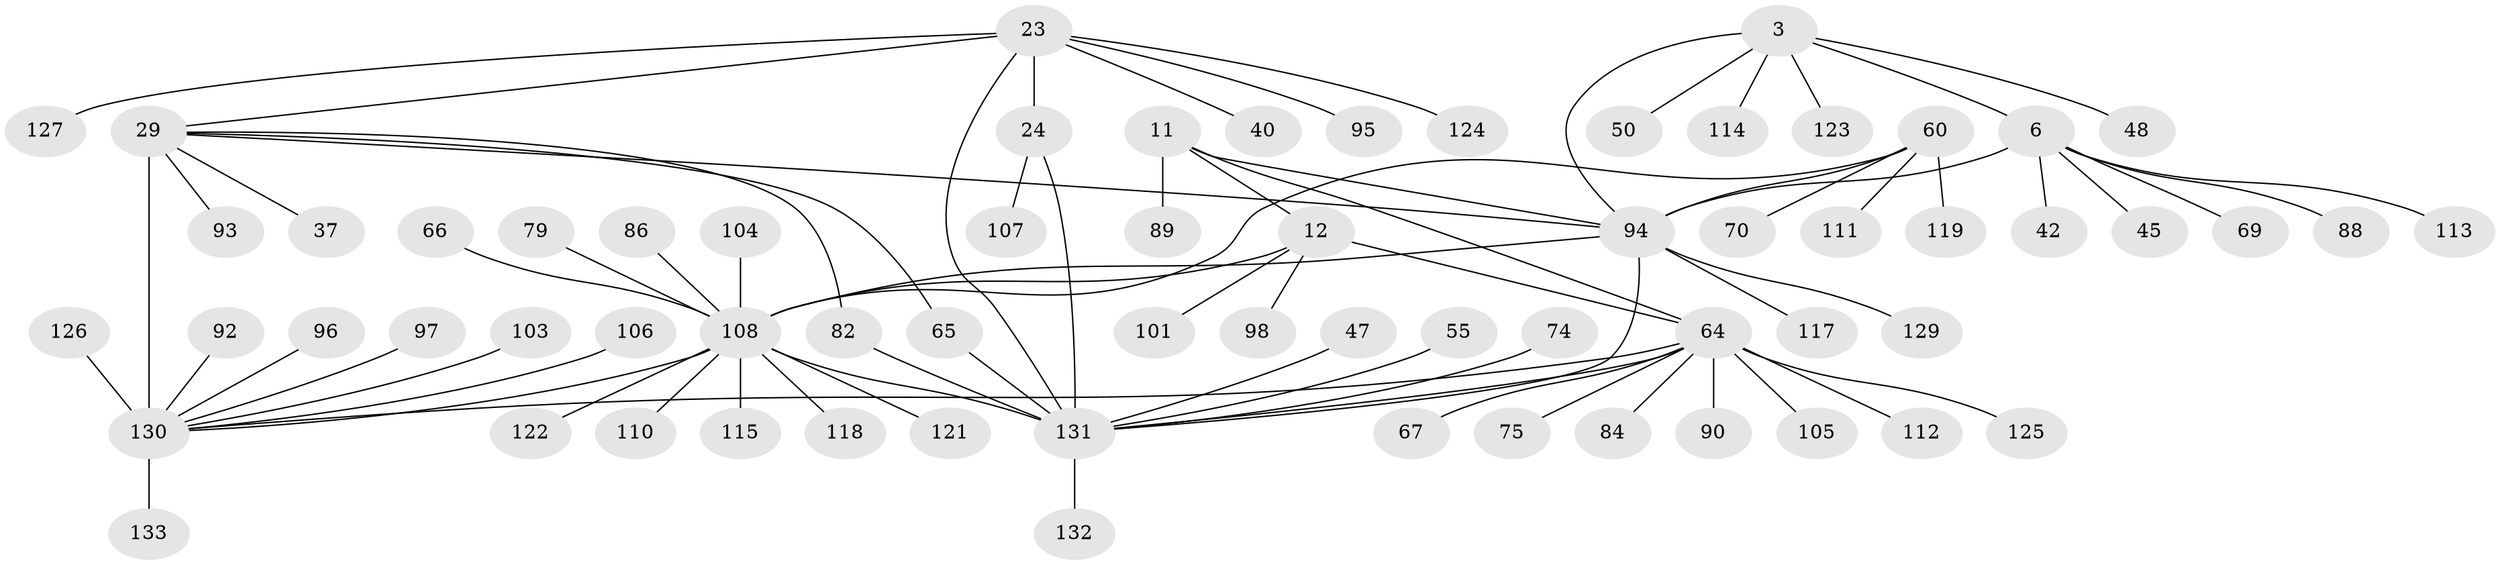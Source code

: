 // original degree distribution, {10: 0.03759398496240601, 7: 0.03759398496240601, 12: 0.015037593984962405, 8: 0.05263157894736842, 6: 0.03007518796992481, 14: 0.007518796992481203, 9: 0.007518796992481203, 11: 0.022556390977443608, 13: 0.007518796992481203, 5: 0.007518796992481203, 4: 0.015037593984962405, 1: 0.5789473684210527, 2: 0.13533834586466165, 3: 0.045112781954887216}
// Generated by graph-tools (version 1.1) at 2025/55/03/09/25 04:55:30]
// undirected, 66 vertices, 77 edges
graph export_dot {
graph [start="1"]
  node [color=gray90,style=filled];
  3 [super="+2"];
  6 [super="+4"];
  11 [super="+7"];
  12 [super="+9"];
  23 [super="+21"];
  24 [super="+22"];
  29 [super="+28"];
  37;
  40;
  42 [super="+39"];
  45;
  47;
  48;
  50;
  55;
  60 [super="+17"];
  64 [super="+10+53"];
  65;
  66;
  67;
  69;
  70 [super="+43"];
  74;
  75;
  79;
  82;
  84;
  86;
  88 [super="+76"];
  89;
  90;
  92;
  93 [super="+33"];
  94 [super="+5"];
  95;
  96;
  97;
  98;
  101;
  103;
  104;
  105;
  106 [super="+91"];
  107;
  108 [super="+41+38+18+44+46+56+62"];
  110;
  111 [super="+87"];
  112;
  113;
  114;
  115;
  117;
  118;
  119 [super="+80"];
  121;
  122;
  123;
  124;
  125;
  126;
  127 [super="+73"];
  129;
  130 [super="+30+32+36+51+58+61+63+68+72+77+78+81+83+85"];
  131 [super="+49+128"];
  132 [super="+120"];
  133;
  3 -- 6 [weight=4];
  3 -- 48;
  3 -- 50;
  3 -- 114;
  3 -- 123;
  3 -- 94 [weight=4];
  6 -- 45;
  6 -- 113;
  6 -- 69;
  6 -- 42;
  6 -- 88;
  6 -- 94 [weight=4];
  11 -- 12 [weight=4];
  11 -- 89;
  11 -- 94;
  11 -- 64 [weight=4];
  12 -- 101;
  12 -- 98;
  12 -- 108 [weight=2];
  12 -- 64 [weight=4];
  23 -- 24 [weight=4];
  23 -- 95;
  23 -- 29;
  23 -- 40;
  23 -- 124;
  23 -- 127;
  23 -- 131 [weight=4];
  24 -- 107;
  24 -- 131 [weight=4];
  29 -- 37;
  29 -- 65;
  29 -- 82;
  29 -- 93;
  29 -- 94;
  29 -- 130 [weight=8];
  47 -- 131;
  55 -- 131;
  60 -- 94 [weight=2];
  60 -- 70;
  60 -- 119;
  60 -- 111;
  60 -- 108 [weight=8];
  64 -- 130;
  64 -- 67;
  64 -- 131 [weight=3];
  64 -- 105;
  64 -- 75;
  64 -- 112;
  64 -- 84;
  64 -- 90;
  64 -- 125;
  65 -- 131;
  66 -- 108;
  74 -- 131;
  79 -- 108;
  82 -- 131;
  86 -- 108;
  92 -- 130;
  94 -- 131 [weight=5];
  94 -- 129;
  94 -- 117;
  94 -- 108;
  96 -- 130;
  97 -- 130;
  103 -- 130;
  104 -- 108;
  106 -- 130;
  108 -- 130;
  108 -- 110;
  108 -- 118;
  108 -- 122;
  108 -- 131 [weight=3];
  108 -- 115;
  108 -- 121;
  126 -- 130;
  130 -- 133;
  131 -- 132;
}

